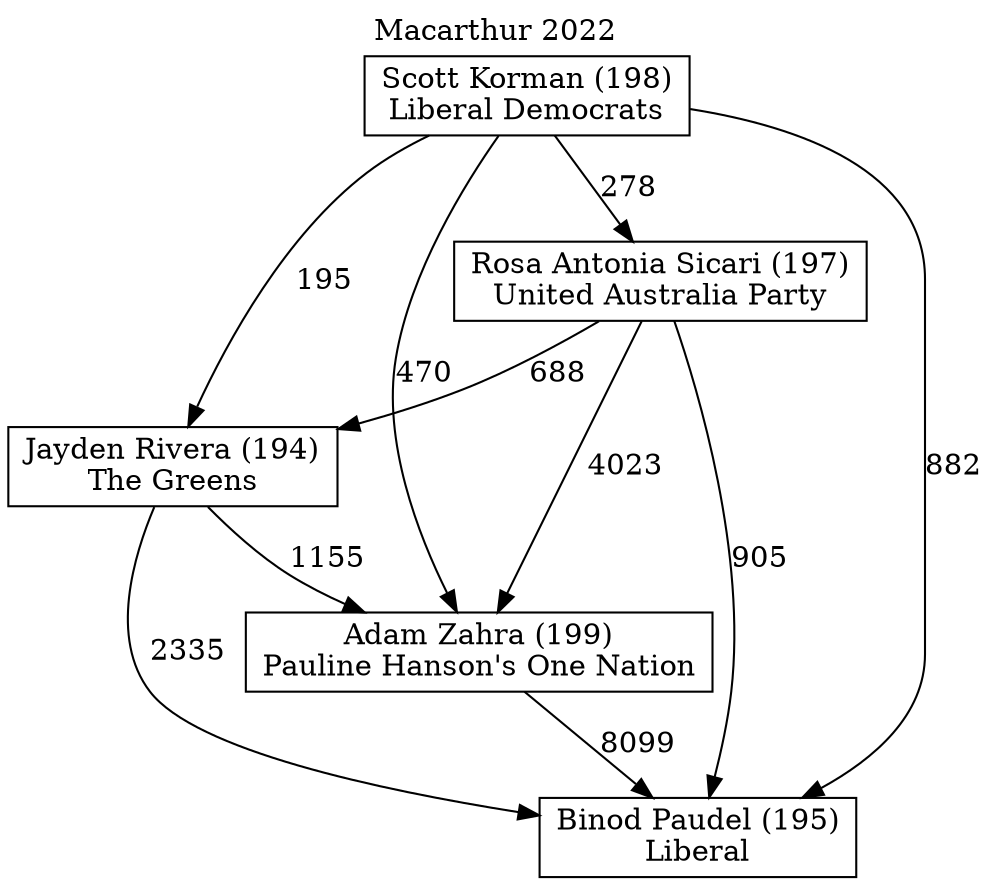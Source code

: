 // House preference flow
digraph "Binod Paudel (195)_Macarthur_2022" {
	graph [label="Macarthur 2022" labelloc=t mclimit=10]
	node [shape=box]
	"Jayden Rivera (194)" [label="Jayden Rivera (194)
The Greens"]
	"Binod Paudel (195)" [label="Binod Paudel (195)
Liberal"]
	"Rosa Antonia Sicari (197)" [label="Rosa Antonia Sicari (197)
United Australia Party"]
	"Scott Korman (198)" [label="Scott Korman (198)
Liberal Democrats"]
	"Adam Zahra (199)" [label="Adam Zahra (199)
Pauline Hanson's One Nation"]
	"Scott Korman (198)" -> "Jayden Rivera (194)" [label=195]
	"Scott Korman (198)" -> "Binod Paudel (195)" [label=882]
	"Scott Korman (198)" -> "Rosa Antonia Sicari (197)" [label=278]
	"Rosa Antonia Sicari (197)" -> "Adam Zahra (199)" [label=4023]
	"Adam Zahra (199)" -> "Binod Paudel (195)" [label=8099]
	"Jayden Rivera (194)" -> "Adam Zahra (199)" [label=1155]
	"Scott Korman (198)" -> "Adam Zahra (199)" [label=470]
	"Jayden Rivera (194)" -> "Binod Paudel (195)" [label=2335]
	"Rosa Antonia Sicari (197)" -> "Jayden Rivera (194)" [label=688]
	"Rosa Antonia Sicari (197)" -> "Binod Paudel (195)" [label=905]
}
